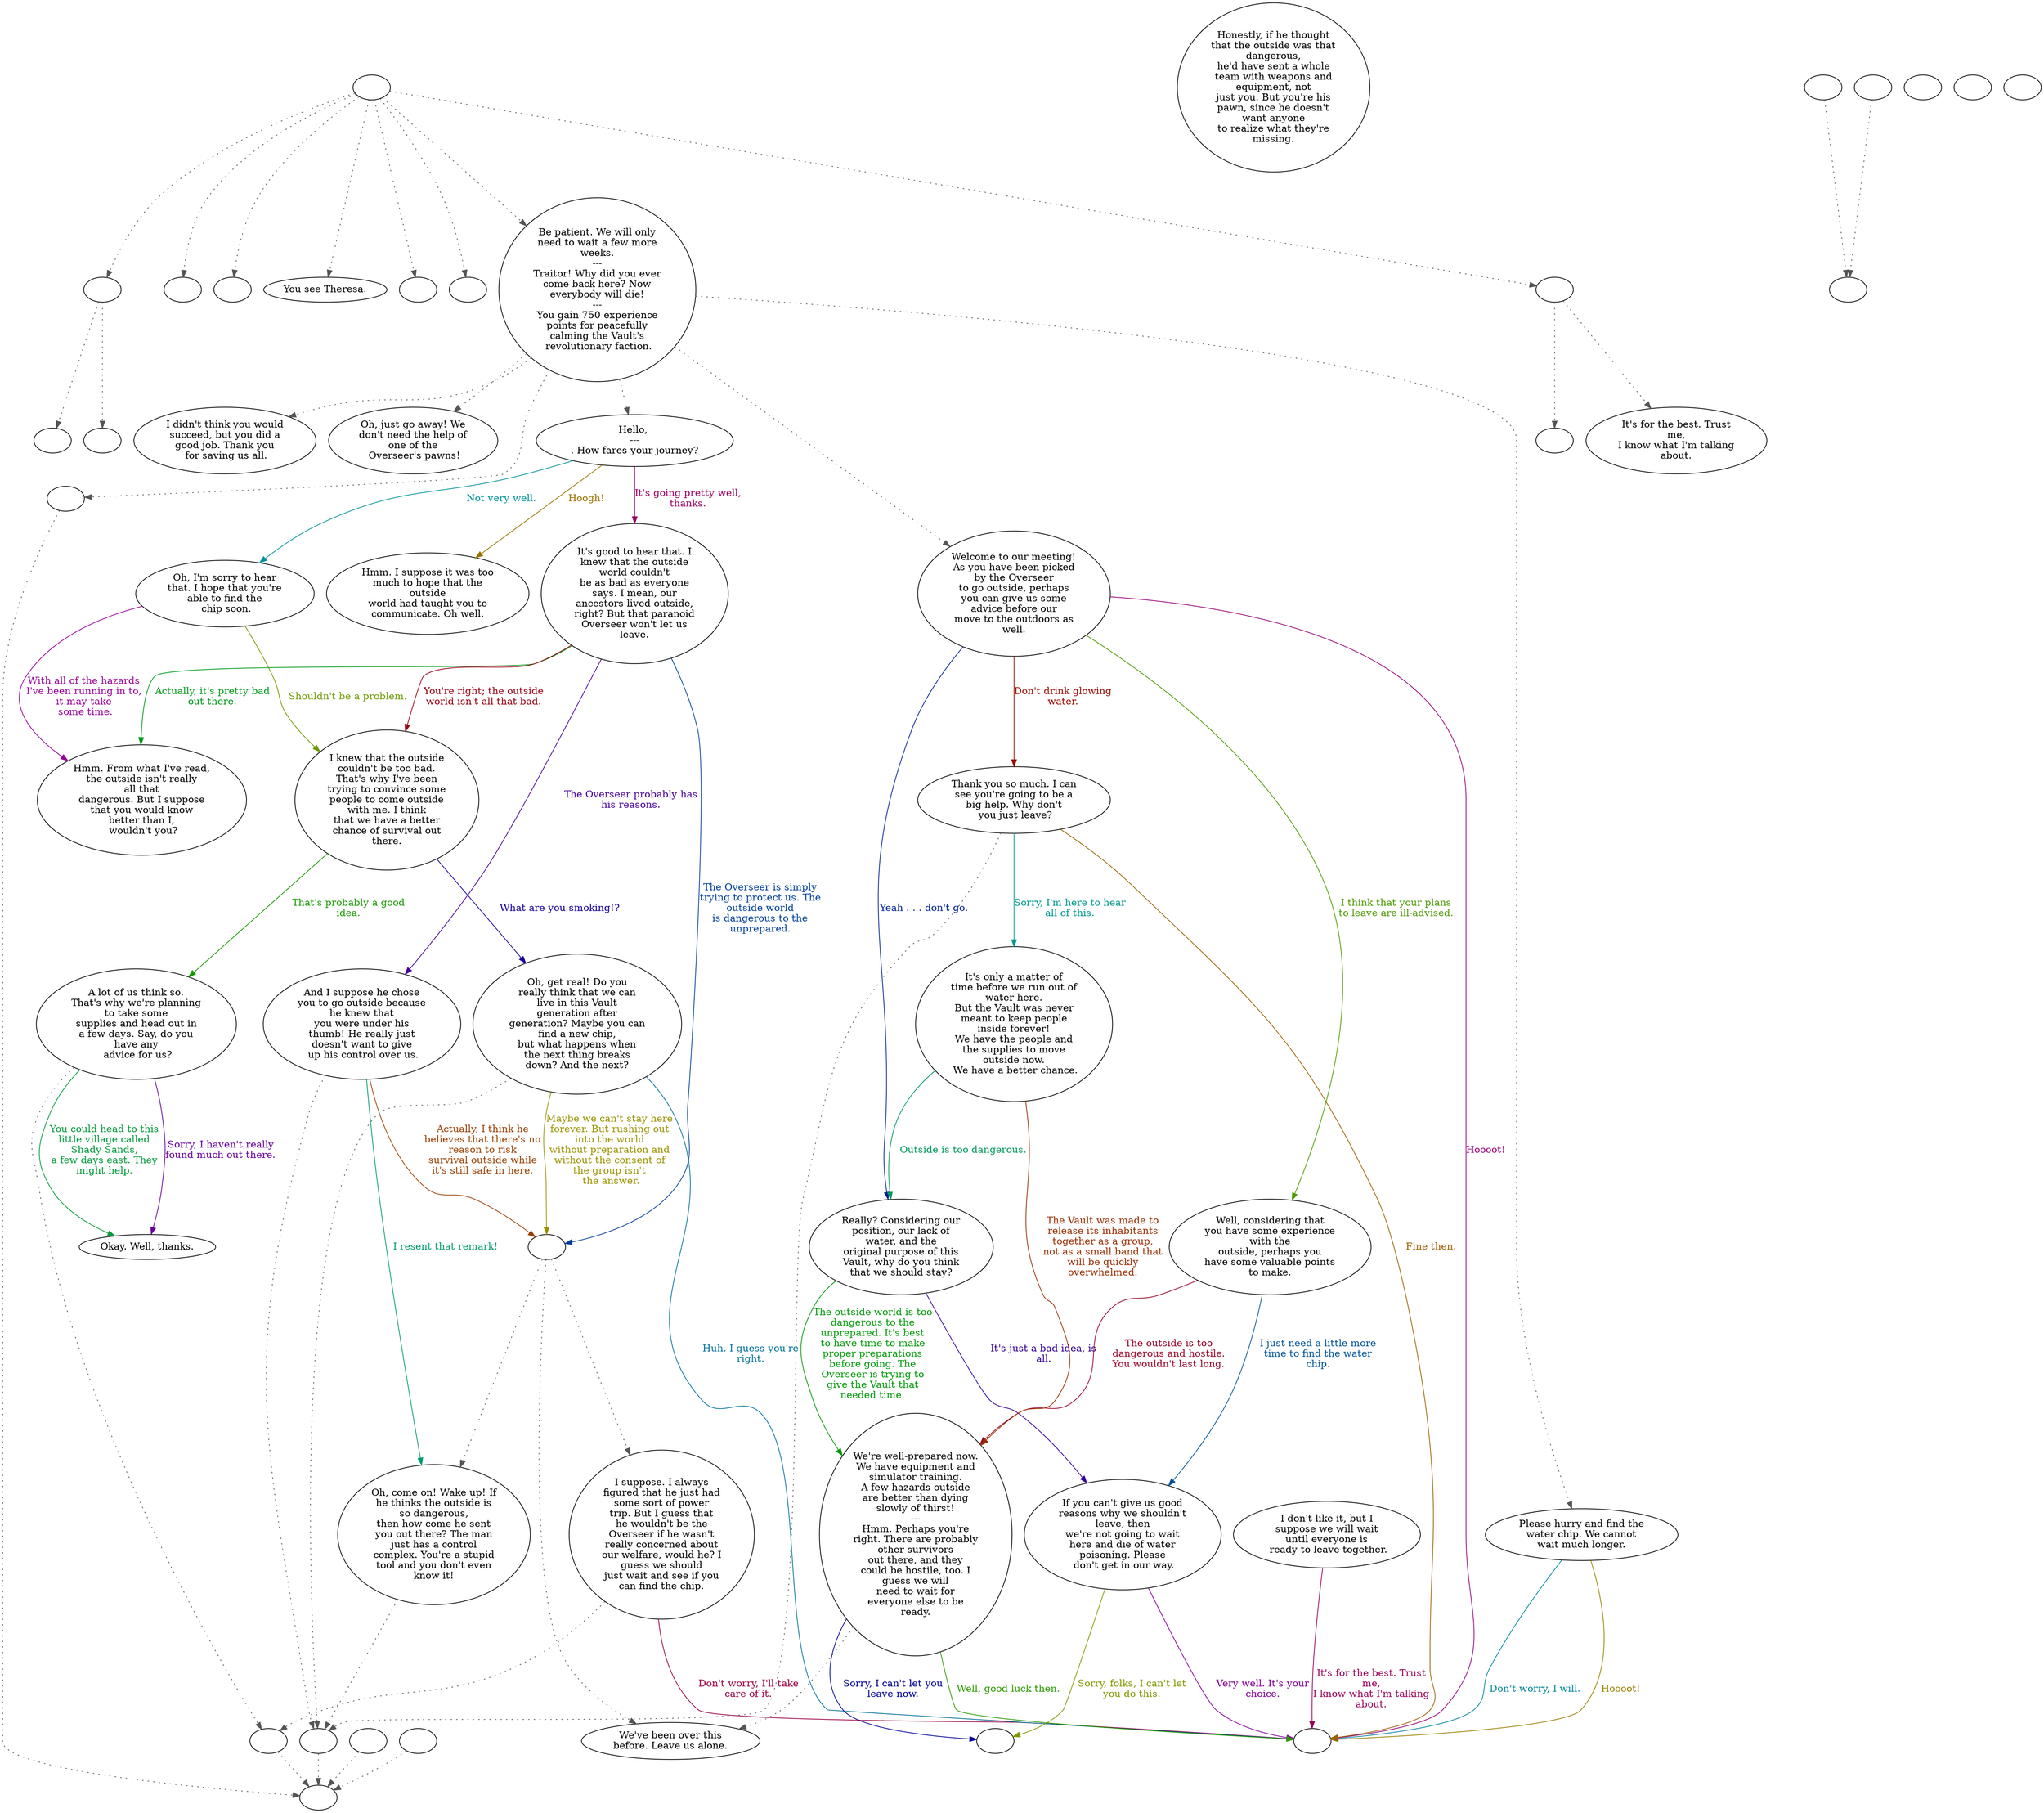 digraph THERESA {
  "start" [style=filled       fillcolor="#FFFFFF"       color="#000000"]
  "start" -> "critter_p_proc" [style=dotted color="#555555"]
  "start" -> "damage_p_proc" [style=dotted color="#555555"]
  "start" -> "destroy_p_proc" [style=dotted color="#555555"]
  "start" -> "look_at_p_proc" [style=dotted color="#555555"]
  "start" -> "map_enter_p_proc" [style=dotted color="#555555"]
  "start" -> "pickup_p_proc" [style=dotted color="#555555"]
  "start" -> "talk_p_proc" [style=dotted color="#555555"]
  "start" -> "timed_event_p_proc" [style=dotted color="#555555"]
  "start" [label=""]
  "critter_p_proc" [style=filled       fillcolor="#FFFFFF"       color="#000000"]
  "critter_p_proc" -> "rebel_meeting" [style=dotted color="#555555"]
  "critter_p_proc" -> "sleeping" [style=dotted color="#555555"]
  "critter_p_proc" [label=""]
  "damage_p_proc" [style=filled       fillcolor="#FFFFFF"       color="#000000"]
  "damage_p_proc" [label=""]
  "destroy_p_proc" [style=filled       fillcolor="#FFFFFF"       color="#000000"]
  "destroy_p_proc" [label=""]
  "look_at_p_proc" [style=filled       fillcolor="#FFFFFF"       color="#000000"]
  "look_at_p_proc" [label="You see Theresa."]
  "map_enter_p_proc" [style=filled       fillcolor="#FFFFFF"       color="#000000"]
  "map_enter_p_proc" [label=""]
  "pickup_p_proc" [style=filled       fillcolor="#FFFFFF"       color="#000000"]
  "pickup_p_proc" [label=""]
  "talk_p_proc" [style=filled       fillcolor="#FFFFFF"       color="#000000"]
  "talk_p_proc" -> "get_reaction" [style=dotted color="#555555"]
  "talk_p_proc" -> "Theresa24" [style=dotted color="#555555"]
  "talk_p_proc" -> "Theresa23" [style=dotted color="#555555"]
  "talk_p_proc" -> "Theresa15" [style=dotted color="#555555"]
  "talk_p_proc" -> "Theresa01" [style=dotted color="#555555"]
  "talk_p_proc" -> "Theresa14" [style=dotted color="#555555"]
  "talk_p_proc" [label="Be patient. We will only\nneed to wait a few more\nweeks.\n---\nTraitor! Why did you ever\ncome back here? Now\neverybody will die!\n---\nYou gain 750 experience\npoints for peacefully\ncalming the Vault's\n revolutionary faction."]
  "timed_event_p_proc" [style=filled       fillcolor="#FFFFFF"       color="#000000"]
  "timed_event_p_proc" -> "begin_meeting" [style=dotted color="#555555"]
  "timed_event_p_proc" -> "say_lines" [style=dotted color="#555555"]
  "timed_event_p_proc" [label=""]
  "Theresa01" [style=filled       fillcolor="#FFFFFF"       color="#000000"]
  "Theresa01" [label="Hello, \n---\n. How fares your journey?"]
  "Theresa01" -> "Theresa02" [label="It's going pretty well,\nthanks." color="#990065" fontcolor="#990065"]
  "Theresa01" -> "Theresa03" [label="Not very well." color="#009299" fontcolor="#009299"]
  "Theresa01" -> "Theresa04" [label="Hoogh!" color="#997300" fontcolor="#997300"]
  "Theresa02" [style=filled       fillcolor="#FFFFFF"       color="#000000"]
  "Theresa02" [label="It's good to hear that. I\nknew that the outside\nworld couldn't\nbe as bad as everyone\nsays. I mean, our\nancestors lived outside,\nright? But that paranoid\nOverseer won't let us\nleave."]
  "Theresa02" -> "Theresa05" [label="The Overseer probably has\nhis reasons." color="#470099" fontcolor="#470099"]
  "Theresa02" -> "Theresa06" [label="Actually, it's pretty bad\nout there." color="#00991A" fontcolor="#00991A"]
  "Theresa02" -> "Theresa07" [label="You're right; the outside\nworld isn't all that bad." color="#990013" fontcolor="#990013"]
  "Theresa02" -> "Theresa02a" [label="The Overseer is simply\ntrying to protect us. The\noutside world\nis dangerous to the\nunprepared." color="#003F99" fontcolor="#003F99"]
  "Theresa02a" [style=filled       fillcolor="#FFFFFF"       color="#000000"]
  "Theresa02a" -> "Theresa08" [style=dotted color="#555555"]
  "Theresa02a" -> "Theresa09" [style=dotted color="#555555"]
  "Theresa02a" -> "Theresa25" [style=dotted color="#555555"]
  "Theresa02a" [label=""]
  "Theresa03" [style=filled       fillcolor="#FFFFFF"       color="#000000"]
  "Theresa03" [label="Oh, I'm sorry to hear\nthat. I hope that you're\nable to find the\n chip soon."]
  "Theresa03" -> "Theresa07" [label="Shouldn't be a problem." color="#6C9900" fontcolor="#6C9900"]
  "Theresa03" -> "Theresa06" [label="With all of the hazards\nI've been running in to,\nit may take\n some time." color="#990098" fontcolor="#990098"]
  "Theresa04" [style=filled       fillcolor="#FFFFFF"       color="#000000"]
  "Theresa04" [label="Hmm. I suppose it was too\nmuch to hope that the\noutside\nworld had taught you to\ncommunicate. Oh well."]
  "Theresa05" [style=filled       fillcolor="#FFFFFF"       color="#000000"]
  "Theresa05" -> "DownReact" [style=dotted color="#555555"]
  "Theresa05" [label="And I suppose he chose\nyou to go outside because\nhe knew that\nyou were under his\nthumb! He really just\ndoesn't want to give\n up his control over us."]
  "Theresa05" -> "Theresa09" [label="I resent that remark!" color="#00996D" fontcolor="#00996D"]
  "Theresa05" -> "Theresa02a" [label="Actually, I think he\nbelieves that there's no\nreason to risk\nsurvival outside while\nit's still safe in here." color="#994000" fontcolor="#994000"]
  "Theresa06" [style=filled       fillcolor="#FFFFFF"       color="#000000"]
  "Theresa06" [label="Hmm. From what I've read,\nthe outside isn't really\nall that\ndangerous. But I suppose\nthat you would know\nbetter than I,\n wouldn't you?"]
  "Theresa07" [style=filled       fillcolor="#FFFFFF"       color="#000000"]
  "Theresa07" [label="I knew that the outside\ncouldn't be too bad.\nThat's why I've been\ntrying to convince some\npeople to come outside\nwith me. I think\nthat we have a better\nchance of survival out\nthere."]
  "Theresa07" -> "Theresa11" [label="What are you smoking!?" color="#140099" fontcolor="#140099"]
  "Theresa07" -> "Theresa12" [label="That's probably a good\nidea." color="#199900" fontcolor="#199900"]
  "Theresa08" [style=filled       fillcolor="#FFFFFF"       color="#000000"]
  "Theresa08" -> "UpReact" [style=dotted color="#555555"]
  "Theresa08" [label="I suppose. I always\nfigured that he just had\nsome sort of power\ntrip. But I guess that\nhe wouldn't be the\nOverseer if he wasn't\nreally concerned about\nour welfare, would he? I\nguess we should\njust wait and see if you\ncan find the chip."]
  "Theresa08" -> "TheresaEnd" [label="Don't worry, I'll take\ncare of it." color="#990046" fontcolor="#990046"]
  "Theresa09" [style=filled       fillcolor="#FFFFFF"       color="#000000"]
  "Theresa09" -> "DownReact" [style=dotted color="#555555"]
  "Theresa09" [label="Oh, come on! Wake up! If\nhe thinks the outside is\nso dangerous,\nthen how come he sent\nyou out there? The man\njust has a control\ncomplex. You're a stupid\ntool and you don't even\nknow it!"]
  "Theresa10" [style=filled       fillcolor="#FFFFFF"       color="#000000"]
  "Theresa10" [label="Honestly, if he thought\nthat the outside was that\ndangerous,\nhe'd have sent a whole\nteam with weapons and\nequipment, not\njust you. But you're his\npawn, since he doesn't\nwant anyone\nto realize what they're\nmissing."]
  "Theresa11" [style=filled       fillcolor="#FFFFFF"       color="#000000"]
  "Theresa11" -> "DownReact" [style=dotted color="#555555"]
  "Theresa11" [label="Oh, get real! Do you\nreally think that we can\nlive in this Vault\ngeneration after\ngeneration? Maybe you can\nfind a new chip,\nbut what happens when\nthe next thing breaks\ndown? And the next?"]
  "Theresa11" -> "TheresaEnd" [label="Huh. I guess you're\nright." color="#007299" fontcolor="#007299"]
  "Theresa11" -> "Theresa02a" [label="Maybe we can't stay here\nforever. But rushing out\ninto the world\nwithout preparation and\nwithout the consent of\nthe group isn't\n the answer." color="#999300" fontcolor="#999300"]
  "Theresa12" [style=filled       fillcolor="#FFFFFF"       color="#000000"]
  "Theresa12" -> "UpReact" [style=dotted color="#555555"]
  "Theresa12" [label="A lot of us think so.\nThat's why we're planning\nto take some\nsupplies and head out in\na few days. Say, do you\nhave any\n advice for us?"]
  "Theresa12" -> "Theresa13" [label="Sorry, I haven't really\nfound much out there." color="#660099" fontcolor="#660099"]
  "Theresa12" -> "Theresa13" [label="You could head to this\nlittle village called\nShady Sands,\na few days east. They\nmight help." color="#00993A" fontcolor="#00993A"]
  "Theresa13" [style=filled       fillcolor="#FFFFFF"       color="#000000"]
  "Theresa13" [label="Okay. Well, thanks."]
  "Theresa14" [style=filled       fillcolor="#FFFFFF"       color="#000000"]
  "Theresa14" [label="Oh, just go away! We\ndon't need the help of\none of the\n Overseer's pawns!"]
  "Theresa15" [style=filled       fillcolor="#FFFFFF"       color="#000000"]
  "Theresa15" [label="Welcome to our meeting!\nAs you have been picked\nby the Overseer\nto go outside, perhaps\nyou can give us some\nadvice before our\nmove to the outdoors as\nwell."]
  "Theresa15" -> "Theresa16" [label="Don't drink glowing\nwater." color="#990D00" fontcolor="#990D00"]
  "Theresa15" -> "Theresa17" [label="Yeah . . . don't go." color="#002099" fontcolor="#002099"]
  "Theresa15" -> "Theresa18" [label="I think that your plans\nto leave are ill-advised." color="#4C9900" fontcolor="#4C9900"]
  "Theresa15" -> "TheresaEnd" [label="Hoooot!" color="#990079" fontcolor="#990079"]
  "Theresa16" [style=filled       fillcolor="#FFFFFF"       color="#000000"]
  "Theresa16" -> "DownReact" [style=dotted color="#555555"]
  "Theresa16" [label="Thank you so much. I can\nsee you're going to be a\nbig help. Why don't\n you just leave?"]
  "Theresa16" -> "Theresa20" [label="Sorry, I'm here to hear\nall of this." color="#00998C" fontcolor="#00998C"]
  "Theresa16" -> "TheresaEnd" [label="Fine then." color="#996000" fontcolor="#996000"]
  "Theresa17" [style=filled       fillcolor="#FFFFFF"       color="#000000"]
  "Theresa17" [label="Really? Considering our\nposition, our lack of\nwater, and the\noriginal purpose of this\nVault, why do you think\nthat we should stay?"]
  "Theresa17" -> "Theresa19" [label="It's just a bad idea, is\nall." color="#330099" fontcolor="#330099"]
  "Theresa17" -> "Theresa21" [label="The outside world is too\ndangerous to the\nunprepared. It's best\nto have time to make\nproper preparations\nbefore going. The\nOverseer is trying to\ngive the Vault that\nneeded time." color="#009907" fontcolor="#009907"]
  "Theresa18" [style=filled       fillcolor="#FFFFFF"       color="#000000"]
  "Theresa18" [label="Well, considering that\nyou have some experience\nwith the\noutside, perhaps you\nhave some valuable points\nto make."]
  "Theresa18" -> "Theresa21" [label="The outside is too\ndangerous and hostile.\nYou wouldn't last long." color="#990026" fontcolor="#990026"]
  "Theresa18" -> "Theresa19" [label="I just need a little more\ntime to find the water\nchip." color="#005399" fontcolor="#005399"]
  "Theresa19" [style=filled       fillcolor="#FFFFFF"       color="#000000"]
  "Theresa19" [label="If you can't give us good\nreasons why we shouldn't\nleave, then\nwe're not going to wait\nhere and die of water\npoisoning. Please\n don't get in our way."]
  "Theresa19" -> "TheresaCombat" [label="Sorry, folks, I can't let\nyou do this." color="#7F9900" fontcolor="#7F9900"]
  "Theresa19" -> "TheresaEnd" [label="Very well. It's your\nchoice." color="#860099" fontcolor="#860099"]
  "Theresa20" [style=filled       fillcolor="#FFFFFF"       color="#000000"]
  "Theresa20" [label="It's only a matter of\ntime before we run out of\nwater here.\nBut the Vault was never\nmeant to keep people\ninside forever!\nWe have the people and\nthe supplies to move\noutside now.\n We have a better chance."]
  "Theresa20" -> "Theresa17" [label="Outside is too dangerous." color="#009959" fontcolor="#009959"]
  "Theresa20" -> "Theresa21" [label="The Vault was made to\nrelease its inhabitants\ntogether as a group,\nnot as a small band that\nwill be quickly\noverwhelmed." color="#992D00" fontcolor="#992D00"]
  "Theresa21" [style=filled       fillcolor="#FFFFFF"       color="#000000"]
  "Theresa21" -> "Theresa25" [style=dotted color="#555555"]
  "Theresa21" [label="We're well-prepared now.\nWe have equipment and\nsimulator training.\nA few hazards outside\nare better than dying\nslowly of thirst!\n---\nHmm. Perhaps you're\nright. There are probably\nother survivors\nout there, and they\ncould be hostile, too. I\nguess we will\nneed to wait for\neveryone else to be\nready."]
  "Theresa21" -> "TheresaCombat" [label="Sorry, I can't let you\nleave now." color="#000099" fontcolor="#000099"]
  "Theresa21" -> "TheresaEnd" [label="Well, good luck then." color="#2D9900" fontcolor="#2D9900"]
  "Theresa22" [style=filled       fillcolor="#FFFFFF"       color="#000000"]
  "Theresa22" [label="I don't like it, but I\nsuppose we will wait\nuntil everyone is\n ready to leave together."]
  "Theresa22" -> "TheresaEnd" [label="It's for the best. Trust\nme,\nI know what I'm talking\nabout." color="#990059" fontcolor="#990059"]
  "Theresa23" [style=filled       fillcolor="#FFFFFF"       color="#000000"]
  "Theresa23" [label="Please hurry and find the\nwater chip. We cannot\nwait much longer."]
  "Theresa23" -> "TheresaEnd" [label="Don't worry, I will." color="#008699" fontcolor="#008699"]
  "Theresa23" -> "TheresaEnd" [label="Hoooot!" color="#997F00" fontcolor="#997F00"]
  "Theresa24" [style=filled       fillcolor="#FFFFFF"       color="#000000"]
  "Theresa24" [label="I didn't think you would\nsucceed, but you did a\ngood job. Thank you\n for saving us all."]
  "Theresa25" [style=filled       fillcolor="#FFFFFF"       color="#000000"]
  "Theresa25" [label="We've been over this\nbefore. Leave us alone."]
  "TheresaEnd" [style=filled       fillcolor="#FFFFFF"       color="#000000"]
  "TheresaEnd" [label=""]
  "TheresaCombat" [style=filled       fillcolor="#FFFFFF"       color="#000000"]
  "TheresaCombat" [label=""]
  "begin_meeting" [style=filled       fillcolor="#FFFFFF"       color="#000000"]
  "begin_meeting" [label=""]
  "say_lines" [style=filled       fillcolor="#FFFFFF"       color="#000000"]
  "say_lines" [label="It's for the best. Trust\nme,\nI know what I'm talking\nabout."]
  "rebel_meeting" [style=filled       fillcolor="#FFFFFF"       color="#000000"]
  "rebel_meeting" [label=""]
  "sleeping" [style=filled       fillcolor="#FFFFFF"       color="#000000"]
  "sleeping" [label=""]
  "get_reaction" [style=filled       fillcolor="#FFFFFF"       color="#000000"]
  "get_reaction" -> "ReactToLevel" [style=dotted color="#555555"]
  "get_reaction" [label=""]
  "ReactToLevel" [style=filled       fillcolor="#FFFFFF"       color="#000000"]
  "ReactToLevel" [label=""]
  "LevelToReact" [style=filled       fillcolor="#FFFFFF"       color="#000000"]
  "LevelToReact" [label=""]
  "UpReact" [style=filled       fillcolor="#FFFFFF"       color="#000000"]
  "UpReact" -> "ReactToLevel" [style=dotted color="#555555"]
  "UpReact" [label=""]
  "DownReact" [style=filled       fillcolor="#FFFFFF"       color="#000000"]
  "DownReact" -> "ReactToLevel" [style=dotted color="#555555"]
  "DownReact" [label=""]
  "BottomReact" [style=filled       fillcolor="#FFFFFF"       color="#000000"]
  "BottomReact" [label=""]
  "TopReact" [style=filled       fillcolor="#FFFFFF"       color="#000000"]
  "TopReact" [label=""]
  "BigUpReact" [style=filled       fillcolor="#FFFFFF"       color="#000000"]
  "BigUpReact" -> "ReactToLevel" [style=dotted color="#555555"]
  "BigUpReact" [label=""]
  "BigDownReact" [style=filled       fillcolor="#FFFFFF"       color="#000000"]
  "BigDownReact" -> "ReactToLevel" [style=dotted color="#555555"]
  "BigDownReact" [label=""]
  "UpReactLevel" [style=filled       fillcolor="#FFFFFF"       color="#000000"]
  "UpReactLevel" -> "LevelToReact" [style=dotted color="#555555"]
  "UpReactLevel" [label=""]
  "DownReactLevel" [style=filled       fillcolor="#FFFFFF"       color="#000000"]
  "DownReactLevel" -> "LevelToReact" [style=dotted color="#555555"]
  "DownReactLevel" [label=""]
  "Goodbyes" [style=filled       fillcolor="#FFFFFF"       color="#000000"]
  "Goodbyes" [label=""]
}